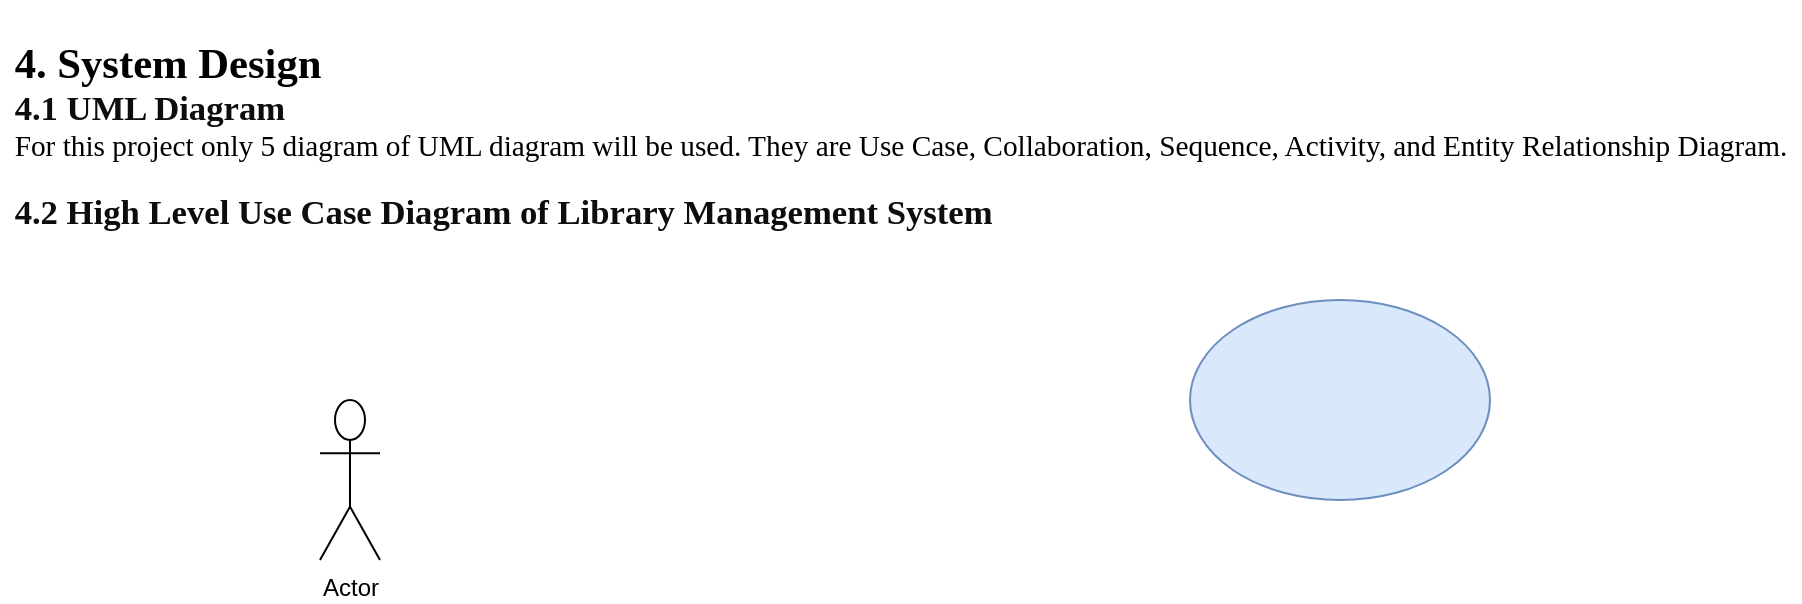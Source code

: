 <mxfile version="22.1.7" type="github">
  <diagram name="Page-1" id="z6ywMdWyyovFR0SshsF-">
    <mxGraphModel dx="1682" dy="473" grid="1" gridSize="10" guides="1" tooltips="1" connect="1" arrows="1" fold="1" page="1" pageScale="1" pageWidth="850" pageHeight="1100" math="0" shadow="0">
      <root>
        <mxCell id="0" />
        <mxCell id="1" parent="0" />
        <mxCell id="sb-ygGpl45U_FHamZm9R-1" value="" style="ellipse;whiteSpace=wrap;html=1;fillColor=#dae8fc;strokeColor=#6c8ebf;" vertex="1" parent="1">
          <mxGeometry x="155" y="160" width="150" height="100" as="geometry" />
        </mxCell>
        <mxCell id="sb-ygGpl45U_FHamZm9R-2" value="Actor" style="shape=umlActor;verticalLabelPosition=bottom;verticalAlign=top;html=1;outlineConnect=0;" vertex="1" parent="1">
          <mxGeometry x="-280" y="210" width="30" height="80" as="geometry" />
        </mxCell>
        <mxCell id="sb-ygGpl45U_FHamZm9R-9" value="&lt;h1 style=&quot;font-family: &amp;quot;Times New Roman&amp;quot;; padding: 12pt 0px 0pt; margin: 0px; font-size: 16pt; line-height: 1.067; break-after: avoid; text-align: left;&quot; id=&quot;h.lnxbz9&quot;&gt;4. System Design&lt;/h1&gt;&lt;h2 style=&quot;padding: 2pt 0px 0pt; margin: 0px; color: rgb(79, 129, 189); font-size: 13pt; line-height: 1.067; break-after: avoid; font-family: Cambria; text-align: left;&quot; id=&quot;h.35nkun2&quot;&gt;&lt;span style=&quot;color: rgb(13, 13, 13); vertical-align: baseline; font-size: 13pt;&quot;&gt;4.1 UML Diagram&lt;/span&gt;&lt;/h2&gt;&lt;p style=&quot;padding: 0pt 0px 10pt; margin: 0px; font-size: 11pt; font-family: Calibri; line-height: 1.15; text-align: left;&quot;&gt;&lt;span style=&quot;vertical-align: baseline; font-size: 11pt;&quot;&gt;For this project only 5 diagram of UML diagram will be used. They are Use Case, Collaboration, Sequence, Activity, and Entity Relationship Diagram.&lt;/span&gt;&lt;/p&gt;&lt;h2 style=&quot;padding: 2pt 0px 0pt; margin: 0px; color: rgb(79, 129, 189); font-size: 13pt; line-height: 1.067; break-after: avoid; font-family: Cambria; text-align: left;&quot; id=&quot;h.1ksv4uv&quot;&gt;&lt;span style=&quot;color: rgb(13, 13, 13); vertical-align: baseline; font-size: 13pt;&quot;&gt;4.2 High Level Use Case Diagram of Library Management System&lt;/span&gt;&lt;/h2&gt;" style="text;html=1;align=center;verticalAlign=middle;resizable=0;points=[];autosize=1;strokeColor=none;fillColor=none;" vertex="1" parent="1">
          <mxGeometry x="-440" y="10" width="900" height="120" as="geometry" />
        </mxCell>
      </root>
    </mxGraphModel>
  </diagram>
</mxfile>
